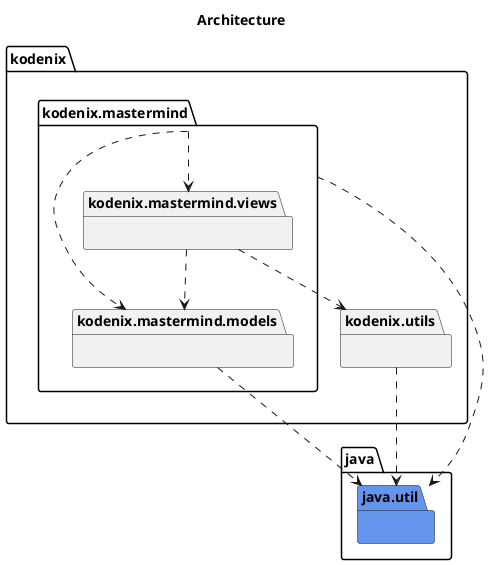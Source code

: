 @startuml
title Architecture

package kodenix.mastermind {}
package kodenix.mastermind.models {}
package kodenix.mastermind.views {}
package kodenix.utils {}
package java.util #6495ED {}

kodenix.mastermind .down.> kodenix.mastermind.views
kodenix.mastermind .down.> kodenix.mastermind.models
kodenix.mastermind.views .down.> kodenix.mastermind.models
kodenix.mastermind.views .down.> kodenix.utils
kodenix.mastermind .down.> java.util
kodenix.utils .down.> java.util
kodenix.mastermind.models .down.> java.util

'kodenix.mastermind.models .down.> java.util
@enduml